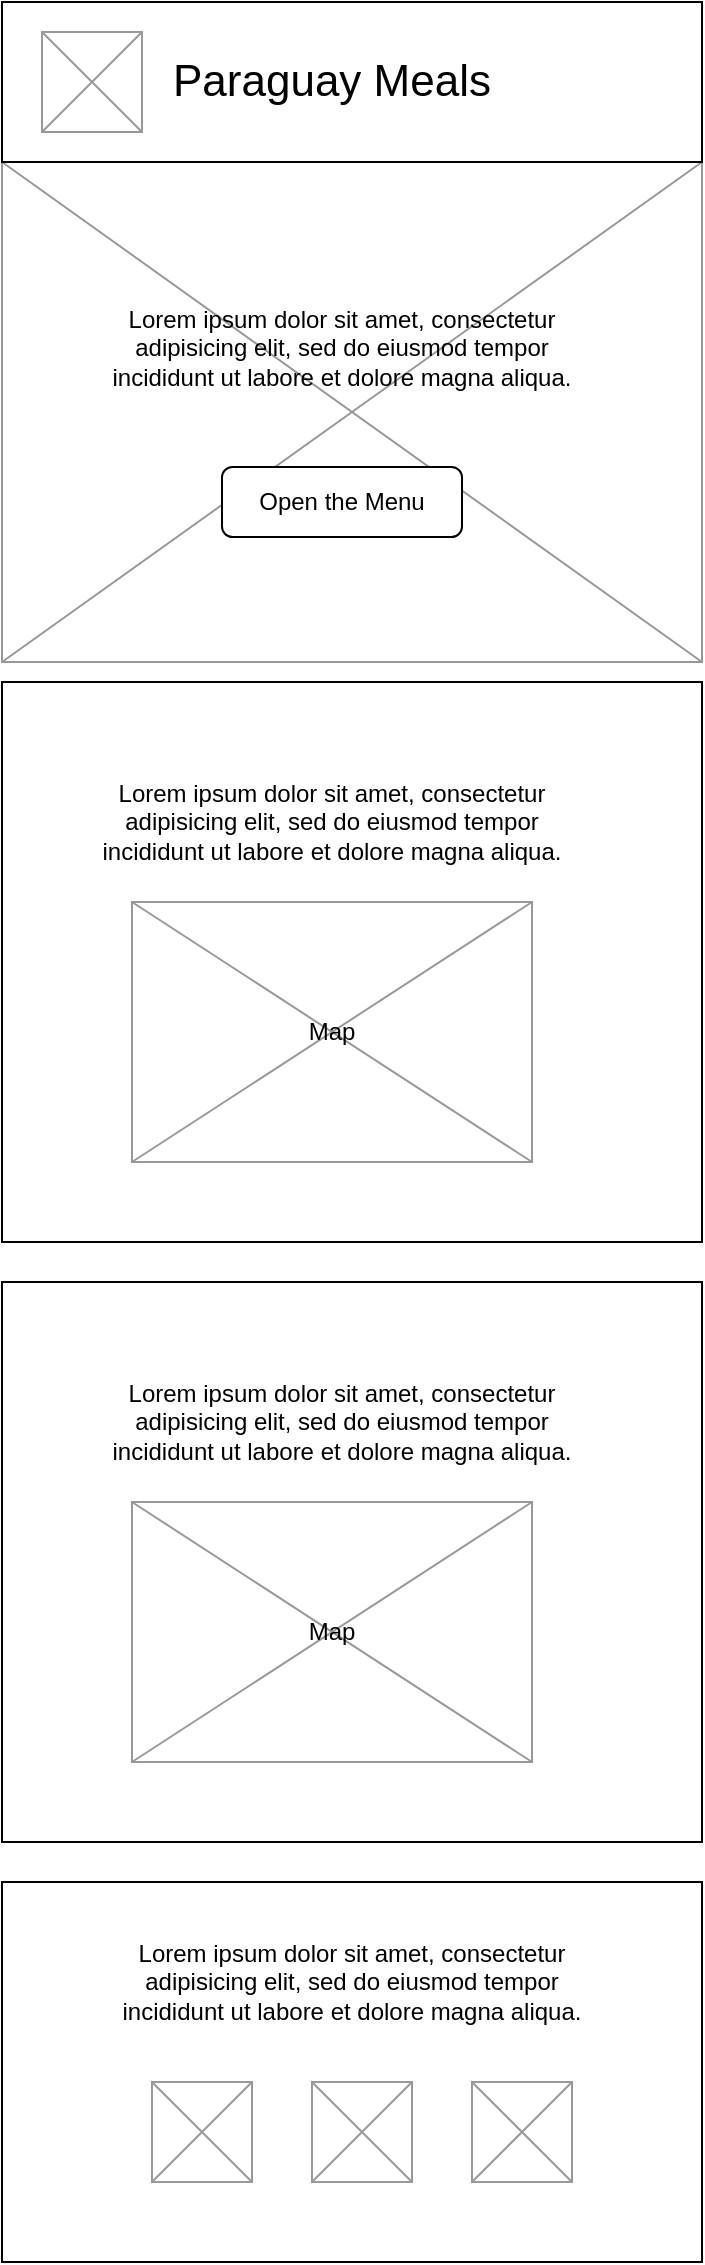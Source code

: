 <mxfile version="27.1.4">
  <diagram name="Page-1" id="rTOkUkU8UgdPhAgni8Ge">
    <mxGraphModel dx="2268" dy="798" grid="1" gridSize="10" guides="1" tooltips="1" connect="1" arrows="1" fold="1" page="1" pageScale="1" pageWidth="850" pageHeight="1100" math="0" shadow="0">
      <root>
        <mxCell id="0" />
        <mxCell id="1" parent="0" />
        <mxCell id="GknLjMqiST1VWsNk8aQ6-3" value="" style="verticalLabelPosition=bottom;shadow=0;dashed=0;align=center;html=1;verticalAlign=top;strokeWidth=1;shape=mxgraph.mockup.graphics.simpleIcon;strokeColor=#999999;" vertex="1" parent="1">
          <mxGeometry x="-850" y="80" width="350" height="250" as="geometry" />
        </mxCell>
        <mxCell id="GknLjMqiST1VWsNk8aQ6-11" value="" style="rounded=1;whiteSpace=wrap;html=1;movable=1;resizable=1;rotatable=1;deletable=1;editable=1;locked=0;connectable=1;" vertex="1" parent="1">
          <mxGeometry x="-740" y="232.5" width="120" height="35" as="geometry" />
        </mxCell>
        <mxCell id="GknLjMqiST1VWsNk8aQ6-1" value="" style="rounded=0;whiteSpace=wrap;html=1;" vertex="1" parent="1">
          <mxGeometry x="-850" width="350" height="80" as="geometry" />
        </mxCell>
        <mxCell id="GknLjMqiST1VWsNk8aQ6-2" value="" style="rounded=0;whiteSpace=wrap;html=1;" vertex="1" parent="1">
          <mxGeometry x="-850" y="940" width="350" height="190" as="geometry" />
        </mxCell>
        <mxCell id="GknLjMqiST1VWsNk8aQ6-4" value="&lt;font style=&quot;font-size: 22px;&quot;&gt;Paraguay Meals&lt;/font&gt;" style="text;html=1;align=center;verticalAlign=middle;whiteSpace=wrap;rounded=0;" vertex="1" parent="1">
          <mxGeometry x="-770" y="25" width="170" height="30" as="geometry" />
        </mxCell>
        <mxCell id="GknLjMqiST1VWsNk8aQ6-5" value="" style="verticalLabelPosition=bottom;shadow=0;dashed=0;align=center;html=1;verticalAlign=top;strokeWidth=1;shape=mxgraph.mockup.graphics.simpleIcon;strokeColor=#999999;" vertex="1" parent="1">
          <mxGeometry x="-830" y="15" width="50" height="50" as="geometry" />
        </mxCell>
        <mxCell id="GknLjMqiST1VWsNk8aQ6-9" value="" style="rounded=0;whiteSpace=wrap;html=1;" vertex="1" parent="1">
          <mxGeometry x="-850" y="340" width="350" height="280" as="geometry" />
        </mxCell>
        <mxCell id="GknLjMqiST1VWsNk8aQ6-10" value="Open the Menu" style="text;html=1;align=center;verticalAlign=middle;whiteSpace=wrap;rounded=0;movable=1;resizable=1;rotatable=1;deletable=1;editable=1;locked=0;connectable=1;" vertex="1" parent="1">
          <mxGeometry x="-735" y="235" width="110" height="30" as="geometry" />
        </mxCell>
        <mxCell id="GknLjMqiST1VWsNk8aQ6-15" value="&lt;span style=&quot;text-align: left;&quot;&gt;Lorem ipsum dolor sit amet, consectetur adipisicing elit, sed do eiusmod tempor incididunt ut labore et dolore magna aliqua.&lt;/span&gt;" style="text;html=1;align=center;verticalAlign=middle;whiteSpace=wrap;rounded=0;" vertex="1" parent="1">
          <mxGeometry x="-800" y="142.5" width="240" height="60" as="geometry" />
        </mxCell>
        <mxCell id="GknLjMqiST1VWsNk8aQ6-17" value="" style="verticalLabelPosition=bottom;shadow=0;dashed=0;align=center;html=1;verticalAlign=top;strokeWidth=1;shape=mxgraph.mockup.graphics.simpleIcon;strokeColor=#999999;" vertex="1" parent="1">
          <mxGeometry x="-785" y="450" width="200" height="130" as="geometry" />
        </mxCell>
        <mxCell id="GknLjMqiST1VWsNk8aQ6-18" value="&lt;span style=&quot;text-align: left;&quot;&gt;Lorem ipsum dolor sit amet, consectetur adipisicing elit, sed do eiusmod tempor incididunt ut labore et dolore magna aliqua.&lt;/span&gt;" style="text;html=1;align=center;verticalAlign=middle;whiteSpace=wrap;rounded=0;" vertex="1" parent="1">
          <mxGeometry x="-805" y="380" width="240" height="60" as="geometry" />
        </mxCell>
        <mxCell id="GknLjMqiST1VWsNk8aQ6-19" value="Map" style="text;html=1;align=center;verticalAlign=middle;whiteSpace=wrap;rounded=0;movable=1;resizable=1;rotatable=1;deletable=1;editable=1;locked=0;connectable=1;" vertex="1" parent="1">
          <mxGeometry x="-740" y="500" width="110" height="30" as="geometry" />
        </mxCell>
        <mxCell id="GknLjMqiST1VWsNk8aQ6-24" value="" style="verticalLabelPosition=bottom;shadow=0;dashed=0;align=center;html=1;verticalAlign=top;strokeWidth=1;shape=mxgraph.mockup.graphics.simpleIcon;strokeColor=#999999;" vertex="1" parent="1">
          <mxGeometry x="-775" y="1040" width="50" height="50" as="geometry" />
        </mxCell>
        <mxCell id="GknLjMqiST1VWsNk8aQ6-25" value="" style="verticalLabelPosition=bottom;shadow=0;dashed=0;align=center;html=1;verticalAlign=top;strokeWidth=1;shape=mxgraph.mockup.graphics.simpleIcon;strokeColor=#999999;" vertex="1" parent="1">
          <mxGeometry x="-695" y="1040" width="50" height="50" as="geometry" />
        </mxCell>
        <mxCell id="GknLjMqiST1VWsNk8aQ6-26" value="" style="verticalLabelPosition=bottom;shadow=0;dashed=0;align=center;html=1;verticalAlign=top;strokeWidth=1;shape=mxgraph.mockup.graphics.simpleIcon;strokeColor=#999999;" vertex="1" parent="1">
          <mxGeometry x="-615" y="1040" width="50" height="50" as="geometry" />
        </mxCell>
        <mxCell id="GknLjMqiST1VWsNk8aQ6-27" value="&lt;span style=&quot;text-align: left;&quot;&gt;Lorem ipsum dolor sit amet, consectetur adipisicing elit, sed do eiusmod tempor incididunt ut labore et dolore magna aliqua.&lt;/span&gt;" style="text;html=1;align=center;verticalAlign=middle;whiteSpace=wrap;rounded=0;" vertex="1" parent="1">
          <mxGeometry x="-795" y="960" width="240" height="60" as="geometry" />
        </mxCell>
        <mxCell id="GknLjMqiST1VWsNk8aQ6-41" value="" style="rounded=0;whiteSpace=wrap;html=1;" vertex="1" parent="1">
          <mxGeometry x="-850" y="640" width="350" height="280" as="geometry" />
        </mxCell>
        <mxCell id="GknLjMqiST1VWsNk8aQ6-42" value="" style="verticalLabelPosition=bottom;shadow=0;dashed=0;align=center;html=1;verticalAlign=top;strokeWidth=1;shape=mxgraph.mockup.graphics.simpleIcon;strokeColor=#999999;" vertex="1" parent="1">
          <mxGeometry x="-785" y="750" width="200" height="130" as="geometry" />
        </mxCell>
        <mxCell id="GknLjMqiST1VWsNk8aQ6-43" value="&lt;span style=&quot;text-align: left;&quot;&gt;Lorem ipsum dolor sit amet, consectetur adipisicing elit, sed do eiusmod tempor incididunt ut labore et dolore magna aliqua.&lt;/span&gt;" style="text;html=1;align=center;verticalAlign=middle;whiteSpace=wrap;rounded=0;" vertex="1" parent="1">
          <mxGeometry x="-800" y="680" width="240" height="60" as="geometry" />
        </mxCell>
        <mxCell id="GknLjMqiST1VWsNk8aQ6-44" value="Map" style="text;html=1;align=center;verticalAlign=middle;whiteSpace=wrap;rounded=0;movable=1;resizable=1;rotatable=1;deletable=1;editable=1;locked=0;connectable=1;" vertex="1" parent="1">
          <mxGeometry x="-740" y="800" width="110" height="30" as="geometry" />
        </mxCell>
        <mxCell id="GknLjMqiST1VWsNk8aQ6-45" value="" style="shape=image;html=1;verticalAlign=top;verticalLabelPosition=bottom;labelBackgroundColor=#ffffff;imageAspect=0;aspect=fixed;image=https://cdn4.iconfinder.com/data/icons/evil-icons-user-interface/64/menu-128.png" vertex="1" parent="1">
          <mxGeometry x="-555" y="18.5" width="43" height="43" as="geometry" />
        </mxCell>
      </root>
    </mxGraphModel>
  </diagram>
</mxfile>
